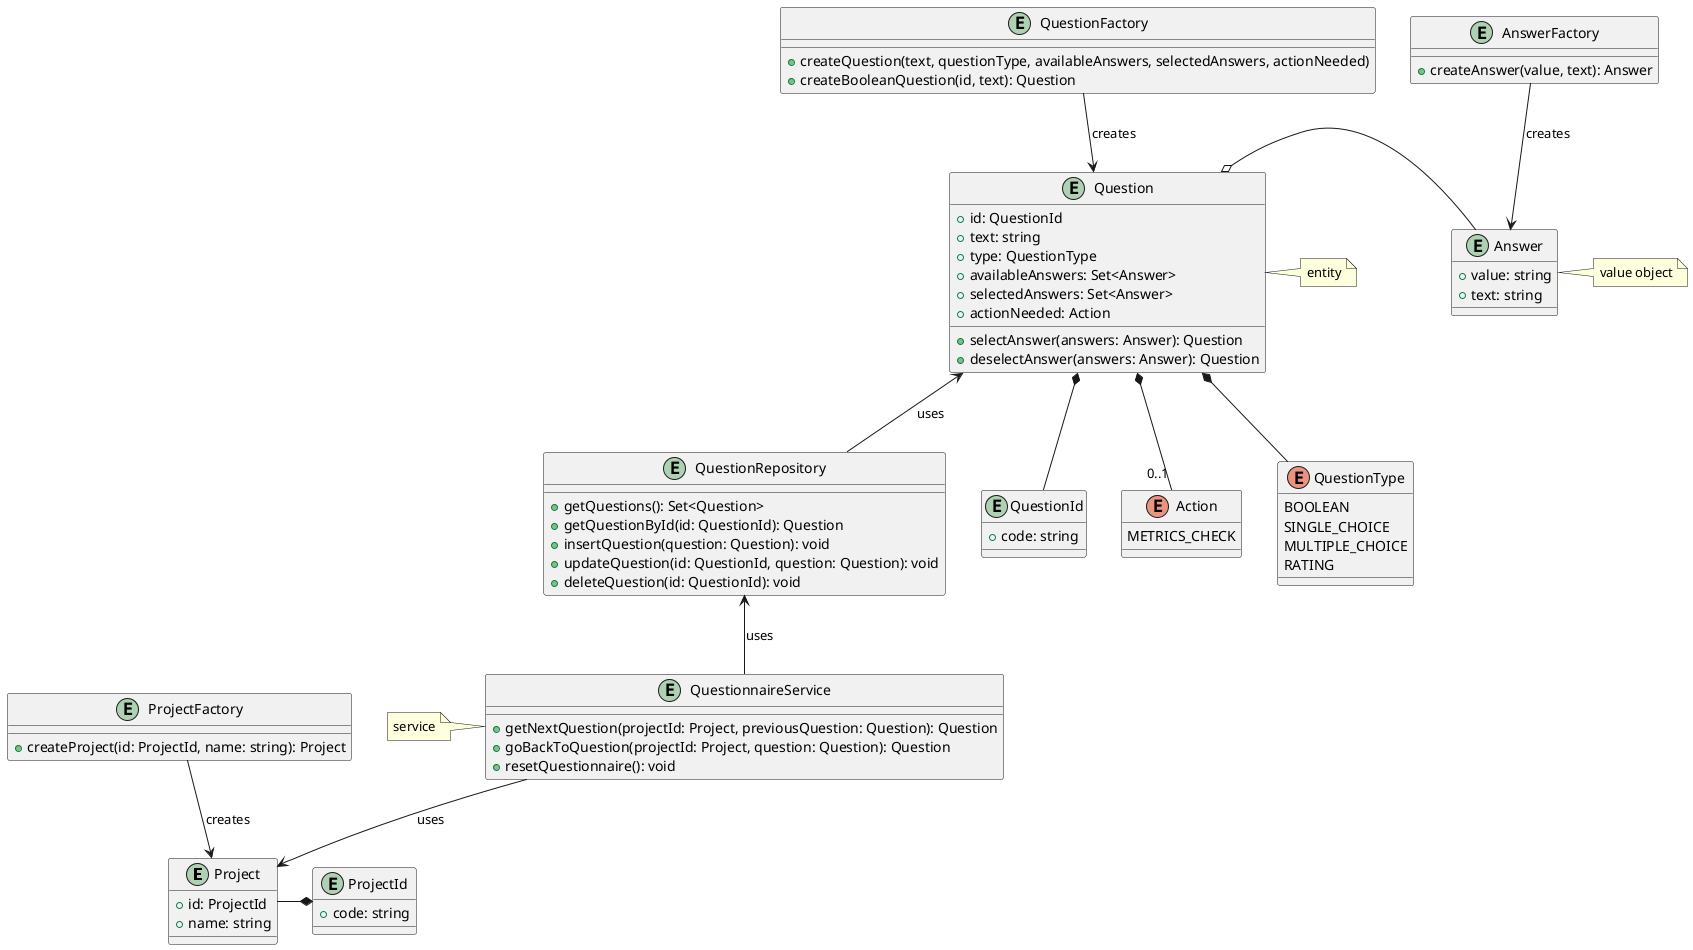 @startuml

entity Project {
  +id: ProjectId
  +name: string
}

entity ProjectId {
  +code: string
}

entity Answer {
  +value: string
  +text: string
}

entity Question {
  +id: QuestionId
  +text: string
  +type: QuestionType
  +availableAnswers: Set<Answer>
  +selectedAnswers: Set<Answer>
  +selectAnswer(answers: Answer): Question
  +deselectAnswer(answers: Answer): Question
  +actionNeeded: Action
}

entity QuestionId {
  +code: string
}

entity ProjectFactory {
  +createProject(id: ProjectId, name: string): Project
}

entity AnswerFactory {
  +createAnswer(value, text): Answer
}

entity QuestionFactory {
  +createQuestion(text, questionType, availableAnswers, selectedAnswers, actionNeeded)
  +createBooleanQuestion(id, text): Question
}

entity QuestionRepository {
  +getQuestions(): Set<Question>
  +getQuestionById(id: QuestionId): Question
  +insertQuestion(question: Question): void
  +updateQuestion(id: QuestionId, question: Question): void
  +deleteQuestion(id: QuestionId): void
}

entity QuestionnaireService {
  +getNextQuestion(projectId: Project, previousQuestion: Question): Question
  +goBackToQuestion(projectId: Project, question: Question): Question
  +resetQuestionnaire(): void
}

enum Action {
  METRICS_CHECK
}

enum QuestionType {
  BOOLEAN
  SINGLE_CHOICE
  MULTIPLE_CHOICE
  RATING
}

Project -* ProjectId
ProjectFactory --> Project : creates
AnswerFactory --> Answer : creates
QuestionFactory --> Question : creates
QuestionRepository -up-> Question : uses
QuestionnaireService -up-> QuestionRepository : uses
QuestionnaireService --> Project : uses
Question o-right- Answer
Question *-- QuestionId
Question *-- QuestionType
Question *-- "0..1" Action

note right of Question : entity
note right of Answer : value object
note left of QuestionnaireService : service


@enduml